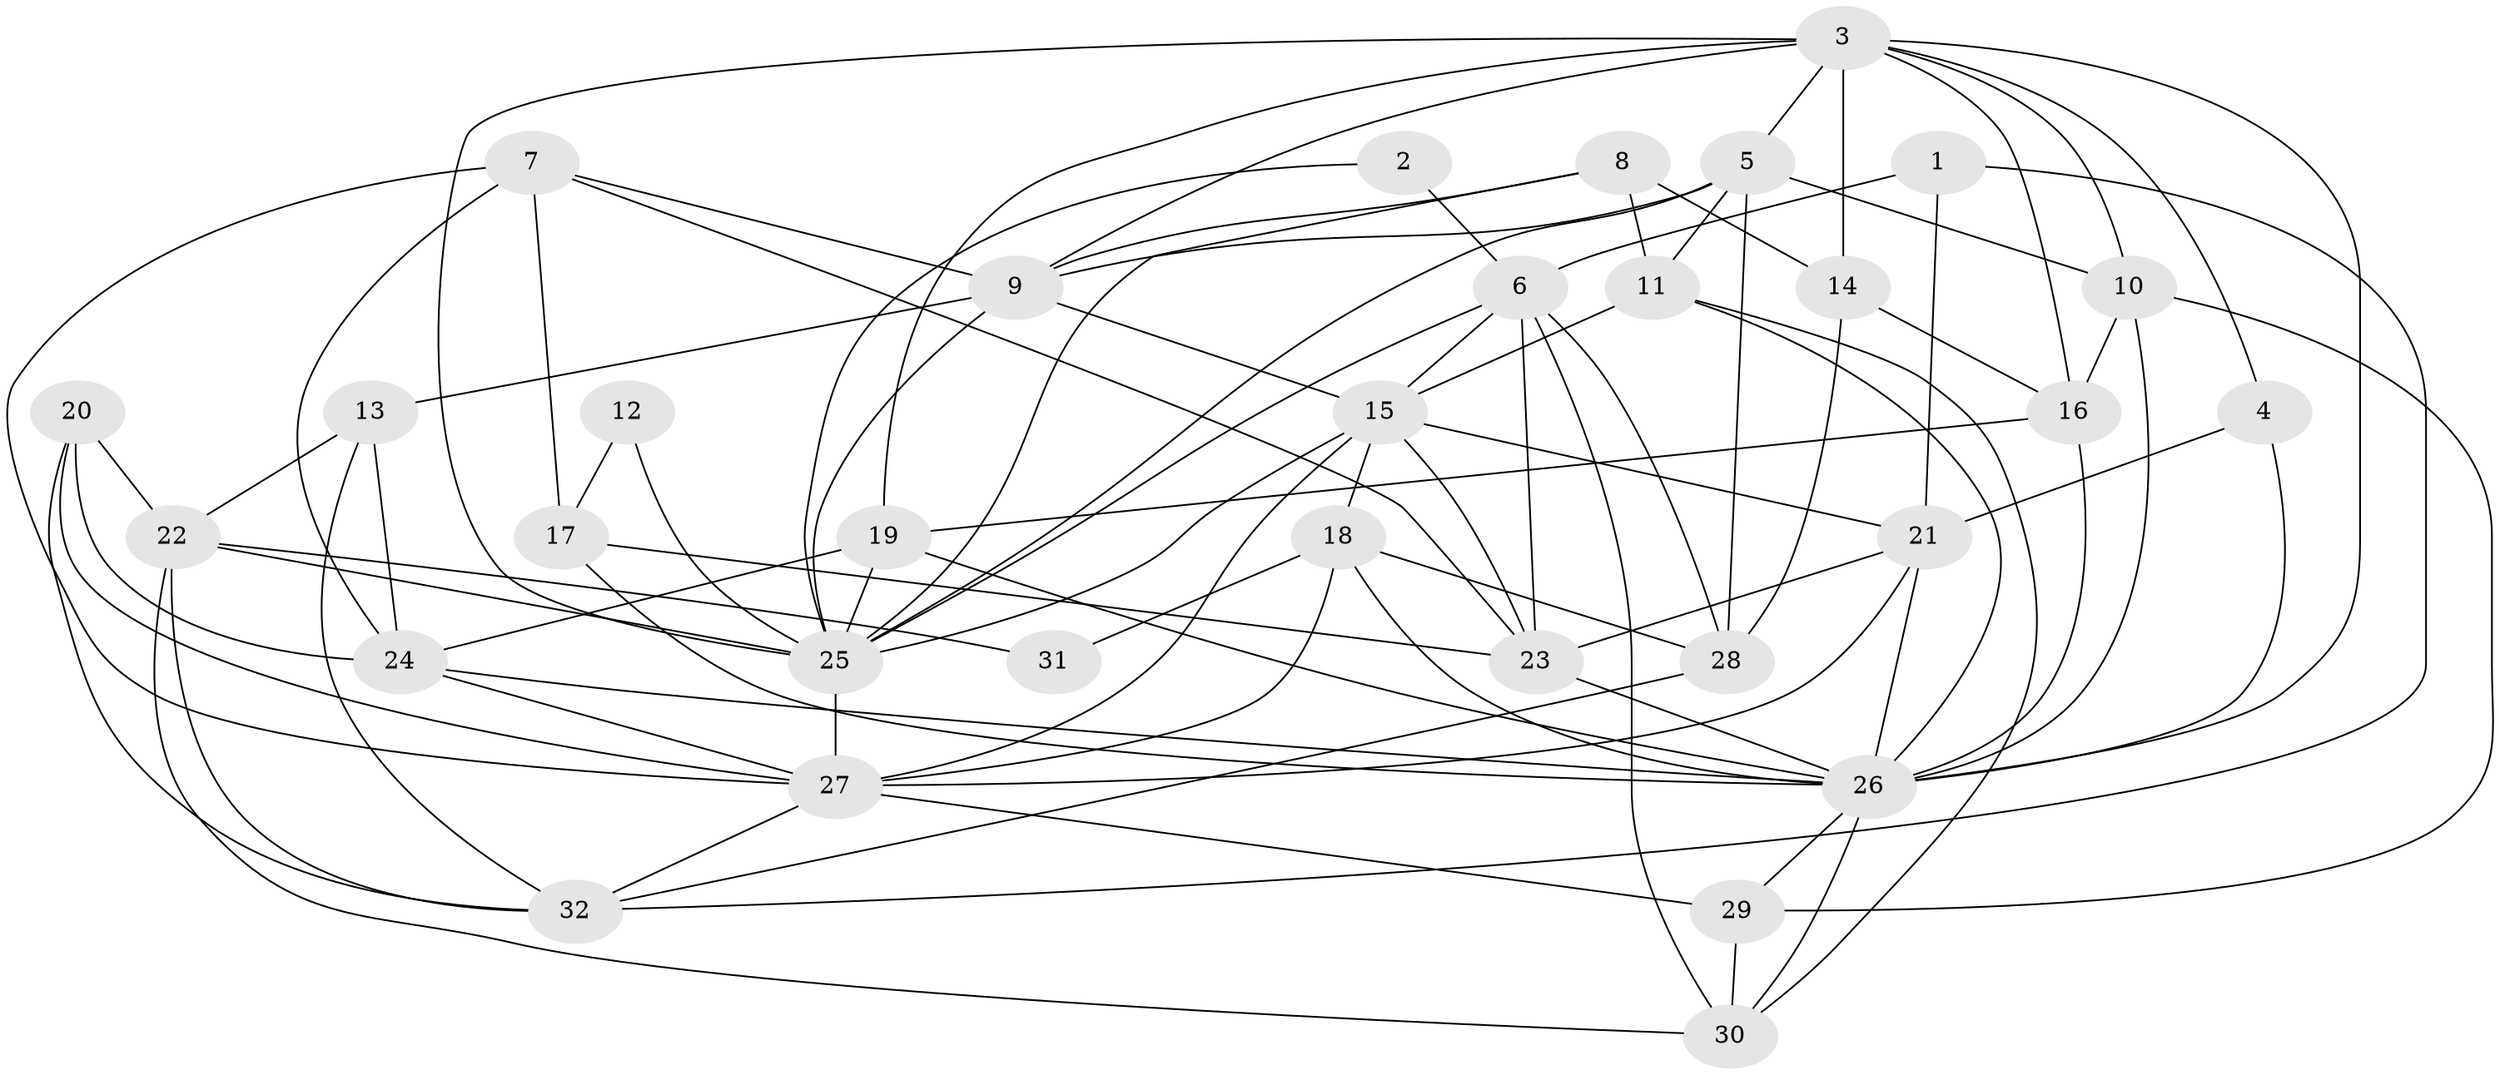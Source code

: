 // original degree distribution, {5: 0.21875, 3: 0.28125, 7: 0.03125, 4: 0.25, 2: 0.125, 8: 0.015625, 6: 0.078125}
// Generated by graph-tools (version 1.1) at 2025/26/03/09/25 03:26:19]
// undirected, 32 vertices, 88 edges
graph export_dot {
graph [start="1"]
  node [color=gray90,style=filled];
  1;
  2;
  3;
  4;
  5;
  6;
  7;
  8;
  9;
  10;
  11;
  12;
  13;
  14;
  15;
  16;
  17;
  18;
  19;
  20;
  21;
  22;
  23;
  24;
  25;
  26;
  27;
  28;
  29;
  30;
  31;
  32;
  1 -- 6 [weight=1.0];
  1 -- 21 [weight=1.0];
  1 -- 32 [weight=1.0];
  2 -- 6 [weight=1.0];
  2 -- 25 [weight=1.0];
  3 -- 4 [weight=1.0];
  3 -- 5 [weight=1.0];
  3 -- 9 [weight=1.0];
  3 -- 10 [weight=1.0];
  3 -- 14 [weight=1.0];
  3 -- 16 [weight=1.0];
  3 -- 19 [weight=2.0];
  3 -- 25 [weight=1.0];
  3 -- 26 [weight=2.0];
  4 -- 21 [weight=1.0];
  4 -- 26 [weight=1.0];
  5 -- 9 [weight=1.0];
  5 -- 10 [weight=1.0];
  5 -- 11 [weight=1.0];
  5 -- 25 [weight=1.0];
  5 -- 28 [weight=1.0];
  6 -- 15 [weight=1.0];
  6 -- 23 [weight=1.0];
  6 -- 25 [weight=1.0];
  6 -- 28 [weight=1.0];
  6 -- 30 [weight=2.0];
  7 -- 9 [weight=1.0];
  7 -- 17 [weight=1.0];
  7 -- 23 [weight=1.0];
  7 -- 24 [weight=1.0];
  7 -- 27 [weight=1.0];
  8 -- 9 [weight=1.0];
  8 -- 11 [weight=1.0];
  8 -- 14 [weight=2.0];
  8 -- 25 [weight=1.0];
  9 -- 13 [weight=1.0];
  9 -- 15 [weight=1.0];
  9 -- 25 [weight=1.0];
  10 -- 16 [weight=1.0];
  10 -- 26 [weight=1.0];
  10 -- 29 [weight=1.0];
  11 -- 15 [weight=1.0];
  11 -- 26 [weight=1.0];
  11 -- 30 [weight=1.0];
  12 -- 17 [weight=1.0];
  12 -- 25 [weight=1.0];
  13 -- 22 [weight=1.0];
  13 -- 24 [weight=1.0];
  13 -- 32 [weight=1.0];
  14 -- 16 [weight=1.0];
  14 -- 28 [weight=1.0];
  15 -- 18 [weight=1.0];
  15 -- 21 [weight=1.0];
  15 -- 23 [weight=1.0];
  15 -- 25 [weight=1.0];
  15 -- 27 [weight=1.0];
  16 -- 19 [weight=1.0];
  16 -- 26 [weight=1.0];
  17 -- 23 [weight=1.0];
  17 -- 26 [weight=1.0];
  18 -- 26 [weight=1.0];
  18 -- 27 [weight=1.0];
  18 -- 28 [weight=1.0];
  18 -- 31 [weight=1.0];
  19 -- 24 [weight=1.0];
  19 -- 25 [weight=1.0];
  19 -- 26 [weight=1.0];
  20 -- 22 [weight=1.0];
  20 -- 24 [weight=2.0];
  20 -- 27 [weight=1.0];
  20 -- 32 [weight=1.0];
  21 -- 23 [weight=1.0];
  21 -- 26 [weight=1.0];
  21 -- 27 [weight=1.0];
  22 -- 25 [weight=1.0];
  22 -- 30 [weight=1.0];
  22 -- 31 [weight=1.0];
  22 -- 32 [weight=1.0];
  23 -- 26 [weight=1.0];
  24 -- 26 [weight=1.0];
  24 -- 27 [weight=1.0];
  25 -- 27 [weight=1.0];
  26 -- 29 [weight=1.0];
  26 -- 30 [weight=1.0];
  27 -- 29 [weight=1.0];
  27 -- 32 [weight=1.0];
  28 -- 32 [weight=1.0];
  29 -- 30 [weight=1.0];
}
